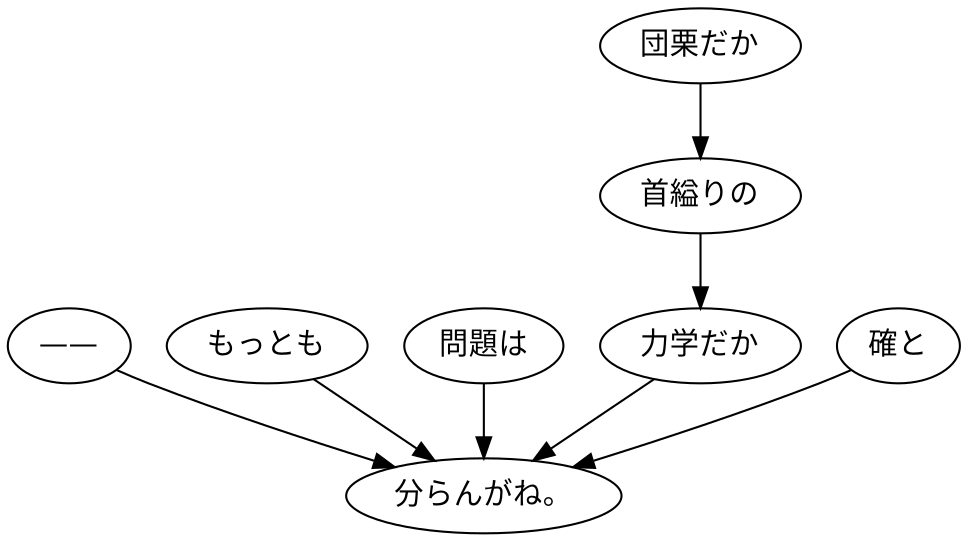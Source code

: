 digraph graph2559 {
	node0 [label="——"];
	node1 [label="もっとも"];
	node2 [label="問題は"];
	node3 [label="団栗だか"];
	node4 [label="首縊りの"];
	node5 [label="力学だか"];
	node6 [label="確と"];
	node7 [label="分らんがね。"];
	node0 -> node7;
	node1 -> node7;
	node2 -> node7;
	node3 -> node4;
	node4 -> node5;
	node5 -> node7;
	node6 -> node7;
}
